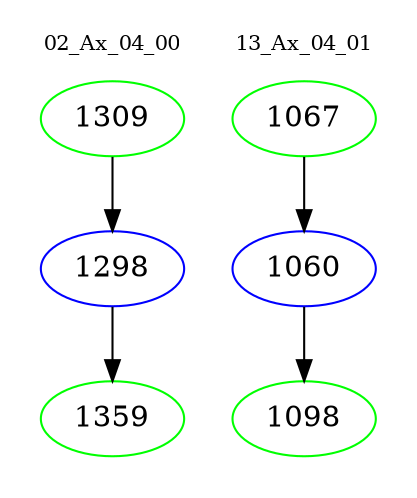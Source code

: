 digraph{
subgraph cluster_0 {
color = white
label = "02_Ax_04_00";
fontsize=10;
T0_1309 [label="1309", color="green"]
T0_1309 -> T0_1298 [color="black"]
T0_1298 [label="1298", color="blue"]
T0_1298 -> T0_1359 [color="black"]
T0_1359 [label="1359", color="green"]
}
subgraph cluster_1 {
color = white
label = "13_Ax_04_01";
fontsize=10;
T1_1067 [label="1067", color="green"]
T1_1067 -> T1_1060 [color="black"]
T1_1060 [label="1060", color="blue"]
T1_1060 -> T1_1098 [color="black"]
T1_1098 [label="1098", color="green"]
}
}

